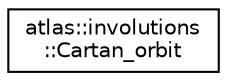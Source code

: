 digraph "Graphical Class Hierarchy"
{
  edge [fontname="Helvetica",fontsize="10",labelfontname="Helvetica",labelfontsize="10"];
  node [fontname="Helvetica",fontsize="10",shape=record];
  rankdir="LR";
  Node1 [label="atlas::involutions\l::Cartan_orbit",height=0.2,width=0.4,color="black", fillcolor="white", style="filled",URL="$structatlas_1_1involutions_1_1Cartan__orbit.html"];
}
